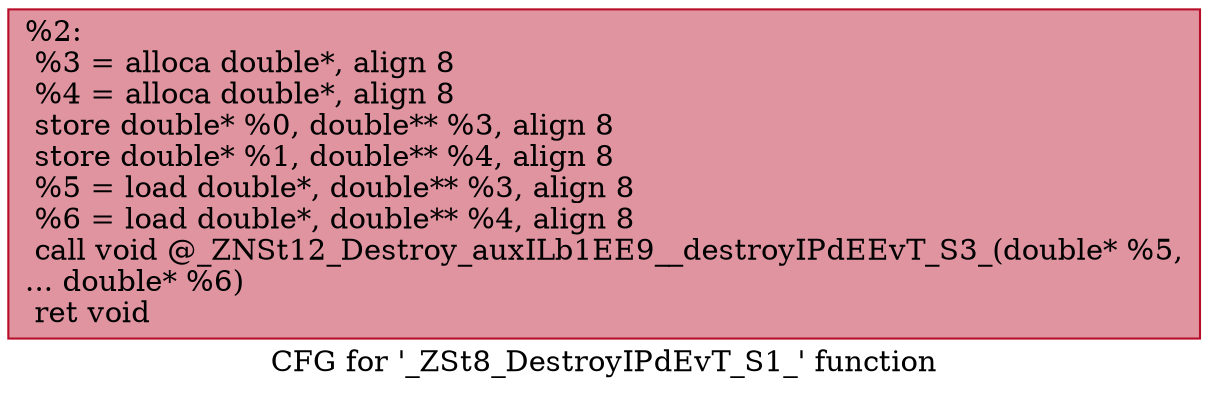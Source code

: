 digraph "CFG for '_ZSt8_DestroyIPdEvT_S1_' function" {
	label="CFG for '_ZSt8_DestroyIPdEvT_S1_' function";

	Node0x555c737347b0 [shape=record,color="#b70d28ff", style=filled, fillcolor="#b70d2870",label="{%2:\l  %3 = alloca double*, align 8\l  %4 = alloca double*, align 8\l  store double* %0, double** %3, align 8\l  store double* %1, double** %4, align 8\l  %5 = load double*, double** %3, align 8\l  %6 = load double*, double** %4, align 8\l  call void @_ZNSt12_Destroy_auxILb1EE9__destroyIPdEEvT_S3_(double* %5,\l... double* %6)\l  ret void\l}"];
}
